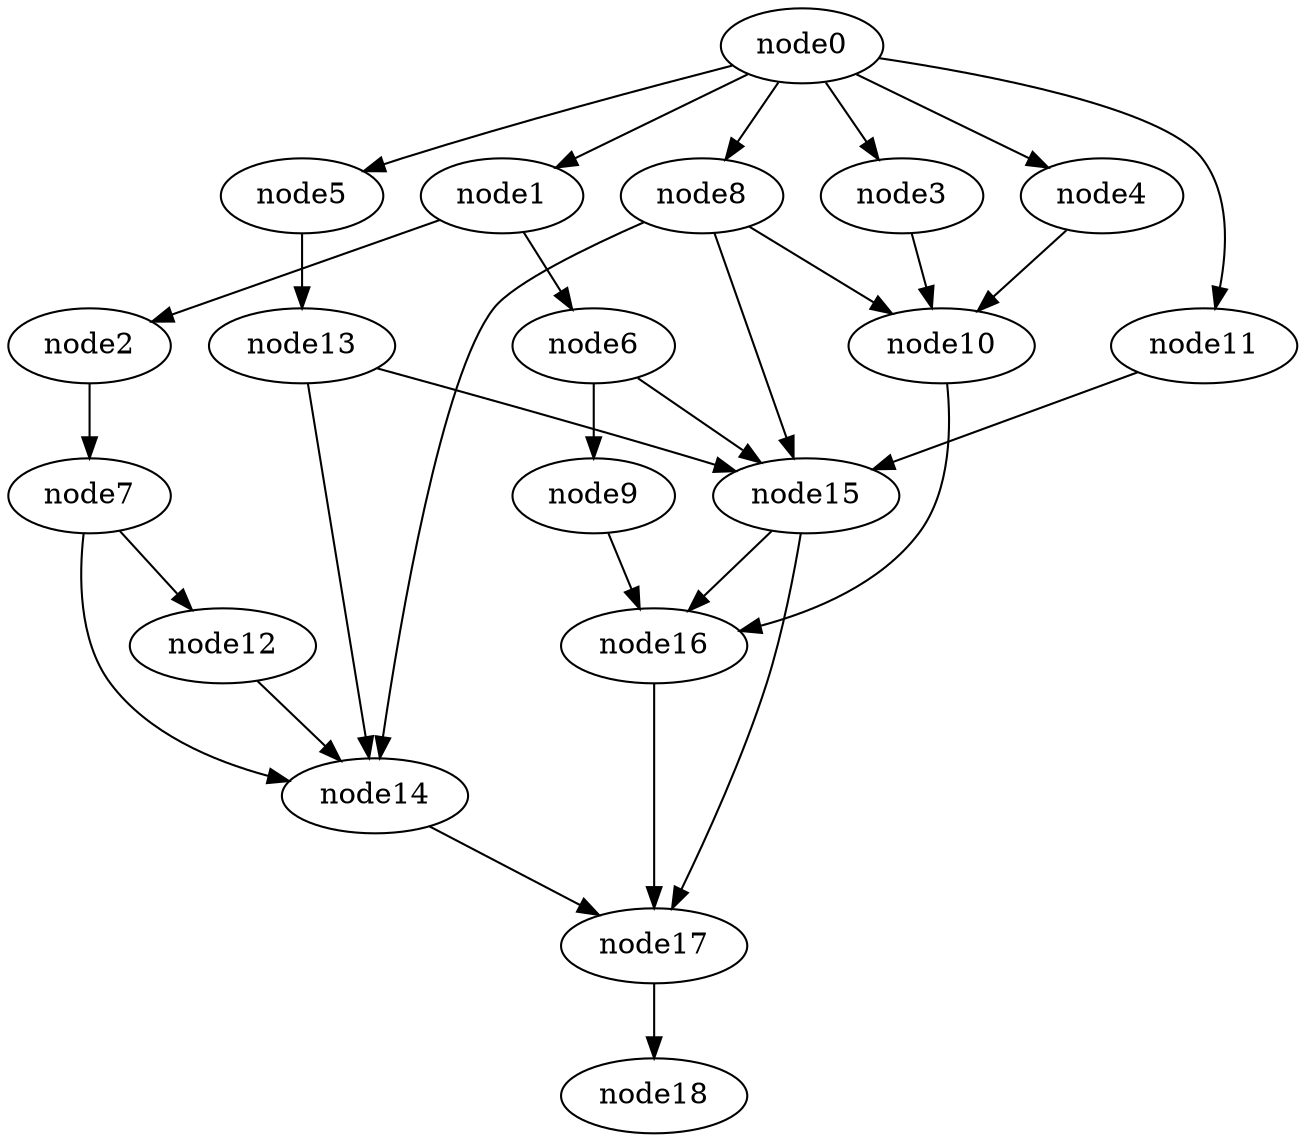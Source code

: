 digraph g{
	node18
	node17 -> node18
	node16 -> node17
	node15 -> node17
	node15 -> node16
	node14 -> node17
	node13 -> node15
	node13 -> node14
	node12 -> node14
	node11 -> node15
	node10 -> node16
	node9 -> node16
	node8 -> node15
	node8 -> node14
	node8 -> node10
	node7 -> node14
	node7 -> node12
	node6 -> node15
	node6 -> node9
	node5 -> node13
	node4 -> node10
	node3 -> node10
	node2 -> node7
	node1 -> node6
	node1 -> node2
	node0 -> node11
	node0 -> node8
	node0 -> node5
	node0 -> node4
	node0 -> node3
	node0 -> node1
}
